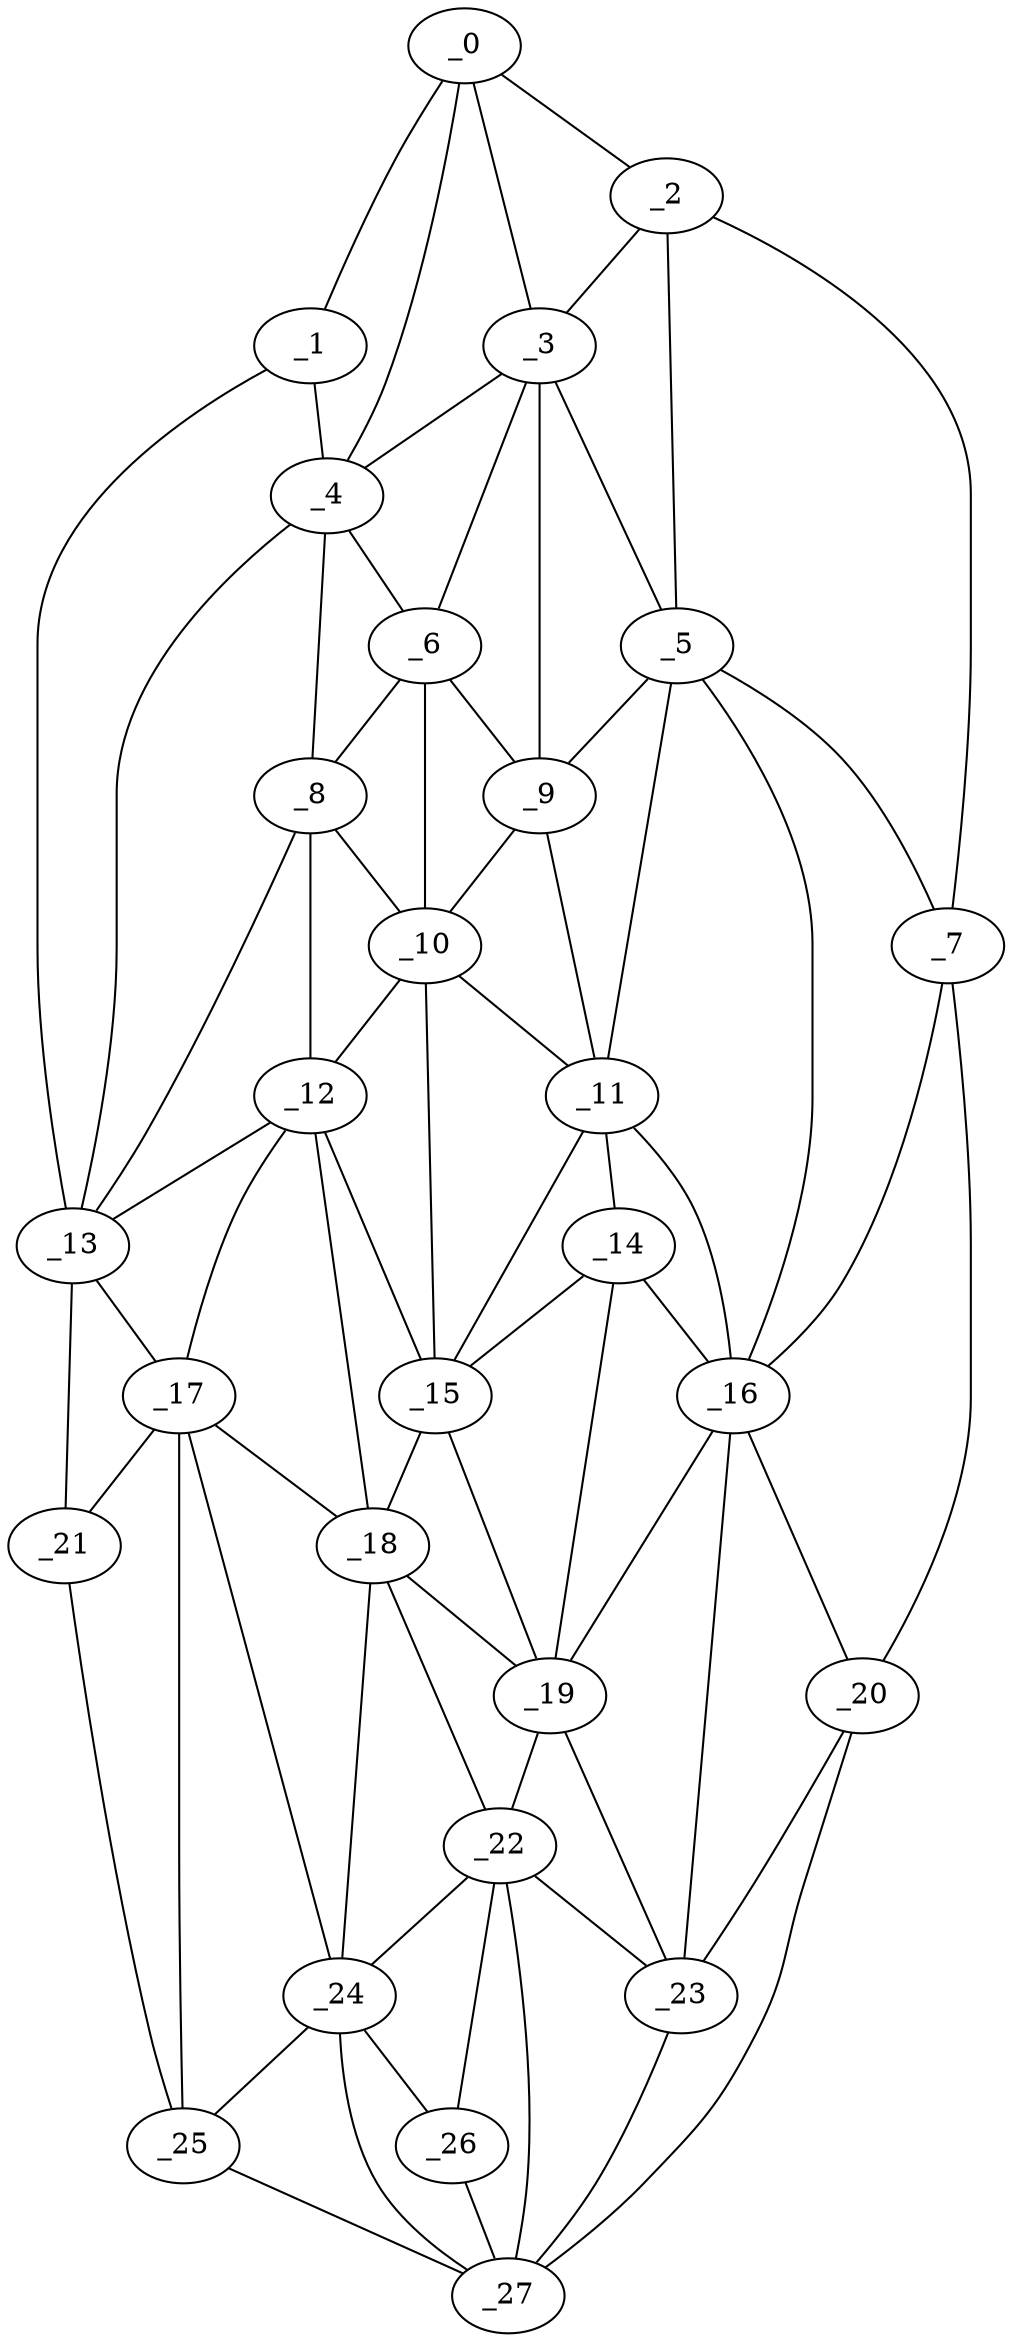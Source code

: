 graph "obj30__140.gxl" {
	_0	 [x=27,
		y=88];
	_1	 [x=27,
		y=95];
	_0 -- _1	 [valence=1];
	_2	 [x=28,
		y=77];
	_0 -- _2	 [valence=1];
	_3	 [x=33,
		y=76];
	_0 -- _3	 [valence=2];
	_4	 [x=39,
		y=92];
	_0 -- _4	 [valence=1];
	_1 -- _4	 [valence=2];
	_13	 [x=69,
		y=111];
	_1 -- _13	 [valence=1];
	_2 -- _3	 [valence=1];
	_5	 [x=44,
		y=69];
	_2 -- _5	 [valence=2];
	_7	 [x=48,
		y=7];
	_2 -- _7	 [valence=1];
	_3 -- _4	 [valence=1];
	_3 -- _5	 [valence=1];
	_6	 [x=46,
		y=84];
	_3 -- _6	 [valence=2];
	_9	 [x=49,
		y=77];
	_3 -- _9	 [valence=1];
	_4 -- _6	 [valence=2];
	_8	 [x=48,
		y=89];
	_4 -- _8	 [valence=2];
	_4 -- _13	 [valence=2];
	_5 -- _7	 [valence=2];
	_5 -- _9	 [valence=2];
	_11	 [x=63,
		y=77];
	_5 -- _11	 [valence=1];
	_16	 [x=72,
		y=60];
	_5 -- _16	 [valence=2];
	_6 -- _8	 [valence=1];
	_6 -- _9	 [valence=2];
	_10	 [x=61,
		y=81];
	_6 -- _10	 [valence=2];
	_7 -- _16	 [valence=2];
	_20	 [x=80,
		y=8];
	_7 -- _20	 [valence=1];
	_8 -- _10	 [valence=2];
	_12	 [x=63,
		y=89];
	_8 -- _12	 [valence=1];
	_8 -- _13	 [valence=1];
	_9 -- _10	 [valence=2];
	_9 -- _11	 [valence=2];
	_10 -- _11	 [valence=2];
	_10 -- _12	 [valence=2];
	_15	 [x=71,
		y=79];
	_10 -- _15	 [valence=2];
	_14	 [x=71,
		y=75];
	_11 -- _14	 [valence=1];
	_11 -- _15	 [valence=2];
	_11 -- _16	 [valence=2];
	_12 -- _13	 [valence=2];
	_12 -- _15	 [valence=2];
	_17	 [x=74,
		y=102];
	_12 -- _17	 [valence=1];
	_18	 [x=76,
		y=84];
	_12 -- _18	 [valence=2];
	_13 -- _17	 [valence=2];
	_21	 [x=83,
		y=113];
	_13 -- _21	 [valence=1];
	_14 -- _15	 [valence=1];
	_14 -- _16	 [valence=2];
	_19	 [x=79,
		y=70];
	_14 -- _19	 [valence=2];
	_15 -- _18	 [valence=1];
	_15 -- _19	 [valence=2];
	_16 -- _19	 [valence=2];
	_16 -- _20	 [valence=2];
	_23	 [x=89,
		y=48];
	_16 -- _23	 [valence=1];
	_17 -- _18	 [valence=2];
	_17 -- _21	 [valence=1];
	_24	 [x=91,
		y=85];
	_17 -- _24	 [valence=2];
	_25	 [x=92,
		y=102];
	_17 -- _25	 [valence=2];
	_18 -- _19	 [valence=1];
	_22	 [x=85,
		y=73];
	_18 -- _22	 [valence=2];
	_18 -- _24	 [valence=2];
	_19 -- _22	 [valence=2];
	_19 -- _23	 [valence=1];
	_20 -- _23	 [valence=2];
	_27	 [x=100,
		y=67];
	_20 -- _27	 [valence=1];
	_21 -- _25	 [valence=1];
	_22 -- _23	 [valence=2];
	_22 -- _24	 [valence=1];
	_26	 [x=93,
		y=73];
	_22 -- _26	 [valence=2];
	_22 -- _27	 [valence=1];
	_23 -- _27	 [valence=1];
	_24 -- _25	 [valence=1];
	_24 -- _26	 [valence=2];
	_24 -- _27	 [valence=2];
	_25 -- _27	 [valence=1];
	_26 -- _27	 [valence=1];
}

